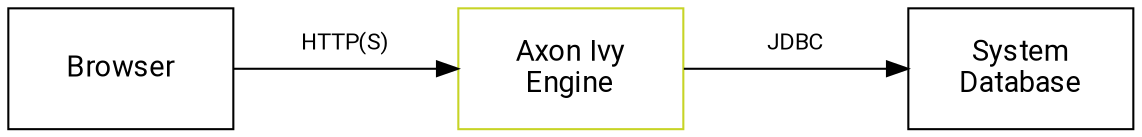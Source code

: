 digraph overview {
  layout=neato;
  node [shape=box, fontname="Roboto,Helvetica Neue,Arial,sans-serif", fixedsize="true", margin=0]; 
  
  /* nodes */
  browser [ label="Browser",           pos="0,0!", height="0.8", width="1.5"];
  engine [label="Axon Ivy\nEngine",    pos="3,0!", height="0.8", width="1.5", color="#C7D426", fontcolor="black"];
  systemdb [ label="System\nDatabase", pos="6,0!", height="0.8", width="1.5"]

  /* edges */
  browser -> engine;
  engine -> systemdb;

  /* edge labels */  
  browser_engine [ label="HTTP(S)\n \n ", pos="1.5,0!", width="1.7", height="0.8", shape=none, fillcolor=none, fontcolor="black", fontsize="11" ];
  engine_systemdb [ label="JDBC\n \n ",   pos="4.5,0!", width="1.7", height="0.8", shape=none, fillcolor=none, fontcolor="black", fontsize="11" ];

}